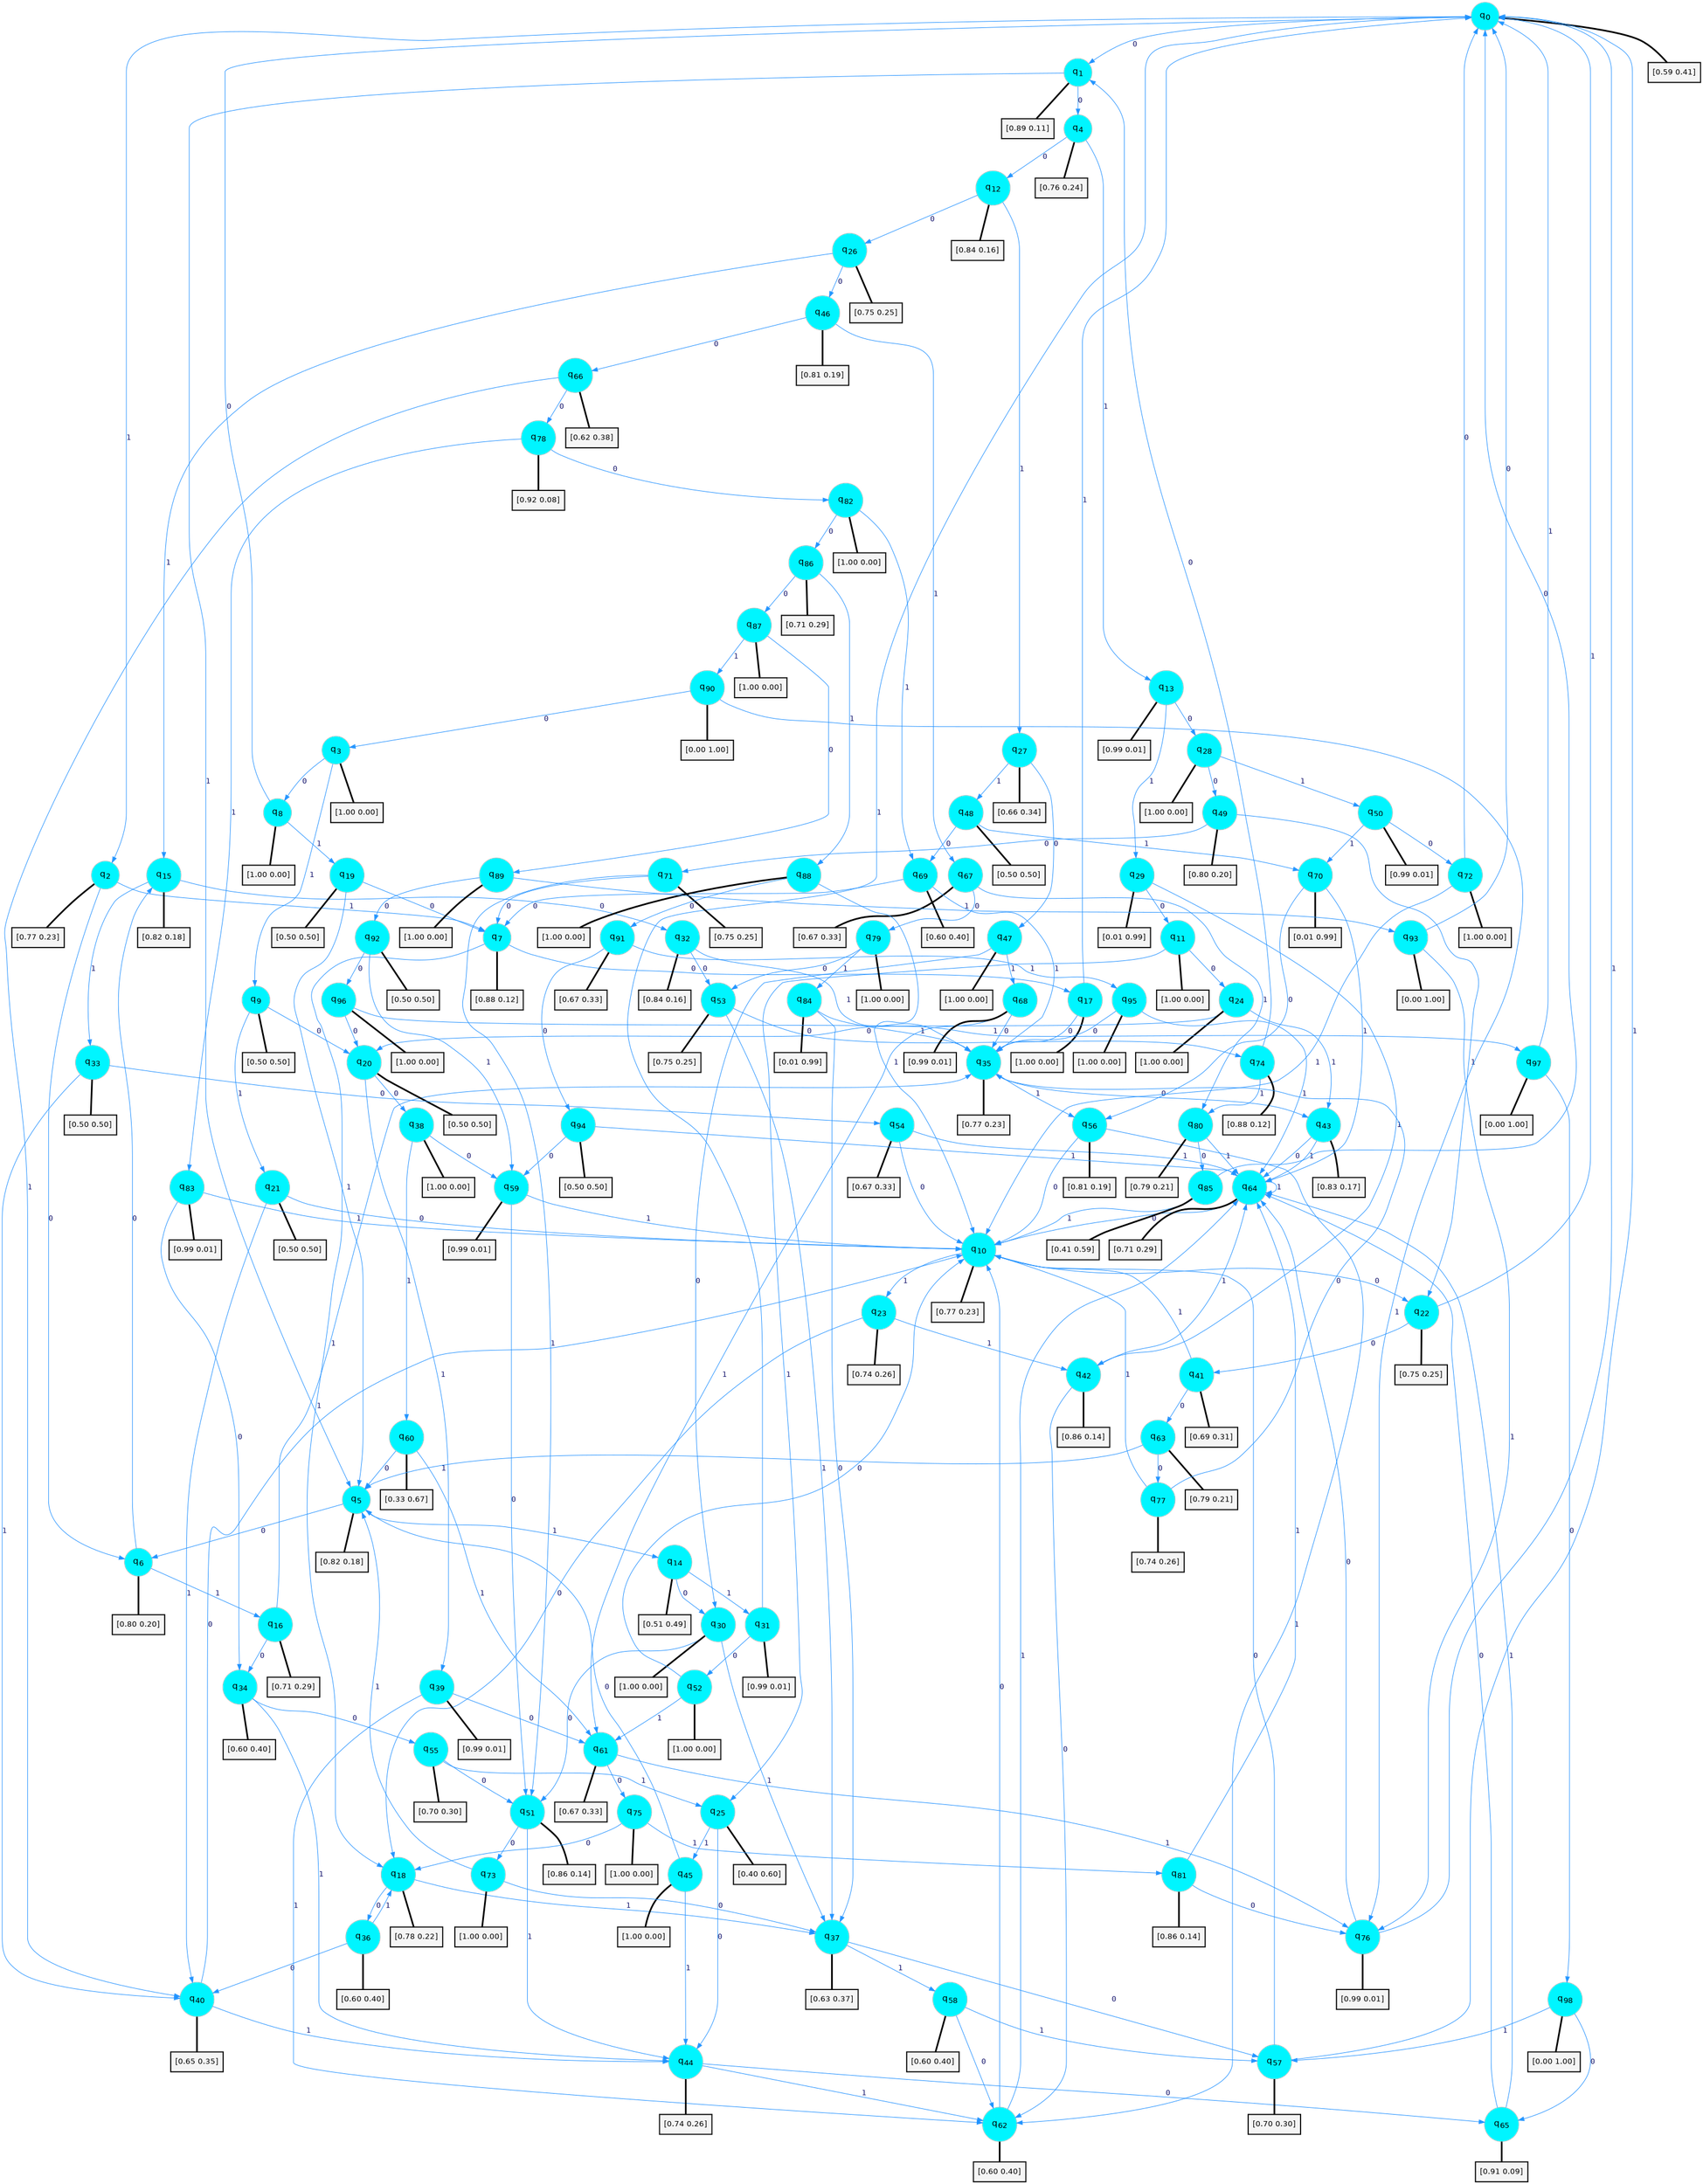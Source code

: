 digraph G {
graph [
bgcolor=transparent, dpi=300, rankdir=TD, size="40,25"];
node [
color=gray, fillcolor=turquoise1, fontcolor=black, fontname=Helvetica, fontsize=16, fontweight=bold, shape=circle, style=filled];
edge [
arrowsize=1, color=dodgerblue1, fontcolor=midnightblue, fontname=courier, fontweight=bold, penwidth=1, style=solid, weight=20];
0[label=<q<SUB>0</SUB>>];
1[label=<q<SUB>1</SUB>>];
2[label=<q<SUB>2</SUB>>];
3[label=<q<SUB>3</SUB>>];
4[label=<q<SUB>4</SUB>>];
5[label=<q<SUB>5</SUB>>];
6[label=<q<SUB>6</SUB>>];
7[label=<q<SUB>7</SUB>>];
8[label=<q<SUB>8</SUB>>];
9[label=<q<SUB>9</SUB>>];
10[label=<q<SUB>10</SUB>>];
11[label=<q<SUB>11</SUB>>];
12[label=<q<SUB>12</SUB>>];
13[label=<q<SUB>13</SUB>>];
14[label=<q<SUB>14</SUB>>];
15[label=<q<SUB>15</SUB>>];
16[label=<q<SUB>16</SUB>>];
17[label=<q<SUB>17</SUB>>];
18[label=<q<SUB>18</SUB>>];
19[label=<q<SUB>19</SUB>>];
20[label=<q<SUB>20</SUB>>];
21[label=<q<SUB>21</SUB>>];
22[label=<q<SUB>22</SUB>>];
23[label=<q<SUB>23</SUB>>];
24[label=<q<SUB>24</SUB>>];
25[label=<q<SUB>25</SUB>>];
26[label=<q<SUB>26</SUB>>];
27[label=<q<SUB>27</SUB>>];
28[label=<q<SUB>28</SUB>>];
29[label=<q<SUB>29</SUB>>];
30[label=<q<SUB>30</SUB>>];
31[label=<q<SUB>31</SUB>>];
32[label=<q<SUB>32</SUB>>];
33[label=<q<SUB>33</SUB>>];
34[label=<q<SUB>34</SUB>>];
35[label=<q<SUB>35</SUB>>];
36[label=<q<SUB>36</SUB>>];
37[label=<q<SUB>37</SUB>>];
38[label=<q<SUB>38</SUB>>];
39[label=<q<SUB>39</SUB>>];
40[label=<q<SUB>40</SUB>>];
41[label=<q<SUB>41</SUB>>];
42[label=<q<SUB>42</SUB>>];
43[label=<q<SUB>43</SUB>>];
44[label=<q<SUB>44</SUB>>];
45[label=<q<SUB>45</SUB>>];
46[label=<q<SUB>46</SUB>>];
47[label=<q<SUB>47</SUB>>];
48[label=<q<SUB>48</SUB>>];
49[label=<q<SUB>49</SUB>>];
50[label=<q<SUB>50</SUB>>];
51[label=<q<SUB>51</SUB>>];
52[label=<q<SUB>52</SUB>>];
53[label=<q<SUB>53</SUB>>];
54[label=<q<SUB>54</SUB>>];
55[label=<q<SUB>55</SUB>>];
56[label=<q<SUB>56</SUB>>];
57[label=<q<SUB>57</SUB>>];
58[label=<q<SUB>58</SUB>>];
59[label=<q<SUB>59</SUB>>];
60[label=<q<SUB>60</SUB>>];
61[label=<q<SUB>61</SUB>>];
62[label=<q<SUB>62</SUB>>];
63[label=<q<SUB>63</SUB>>];
64[label=<q<SUB>64</SUB>>];
65[label=<q<SUB>65</SUB>>];
66[label=<q<SUB>66</SUB>>];
67[label=<q<SUB>67</SUB>>];
68[label=<q<SUB>68</SUB>>];
69[label=<q<SUB>69</SUB>>];
70[label=<q<SUB>70</SUB>>];
71[label=<q<SUB>71</SUB>>];
72[label=<q<SUB>72</SUB>>];
73[label=<q<SUB>73</SUB>>];
74[label=<q<SUB>74</SUB>>];
75[label=<q<SUB>75</SUB>>];
76[label=<q<SUB>76</SUB>>];
77[label=<q<SUB>77</SUB>>];
78[label=<q<SUB>78</SUB>>];
79[label=<q<SUB>79</SUB>>];
80[label=<q<SUB>80</SUB>>];
81[label=<q<SUB>81</SUB>>];
82[label=<q<SUB>82</SUB>>];
83[label=<q<SUB>83</SUB>>];
84[label=<q<SUB>84</SUB>>];
85[label=<q<SUB>85</SUB>>];
86[label=<q<SUB>86</SUB>>];
87[label=<q<SUB>87</SUB>>];
88[label=<q<SUB>88</SUB>>];
89[label=<q<SUB>89</SUB>>];
90[label=<q<SUB>90</SUB>>];
91[label=<q<SUB>91</SUB>>];
92[label=<q<SUB>92</SUB>>];
93[label=<q<SUB>93</SUB>>];
94[label=<q<SUB>94</SUB>>];
95[label=<q<SUB>95</SUB>>];
96[label=<q<SUB>96</SUB>>];
97[label=<q<SUB>97</SUB>>];
98[label=<q<SUB>98</SUB>>];
99[label="[0.59 0.41]", shape=box,fontcolor=black, fontname=Helvetica, fontsize=14, penwidth=2, fillcolor=whitesmoke,color=black];
100[label="[0.89 0.11]", shape=box,fontcolor=black, fontname=Helvetica, fontsize=14, penwidth=2, fillcolor=whitesmoke,color=black];
101[label="[0.77 0.23]", shape=box,fontcolor=black, fontname=Helvetica, fontsize=14, penwidth=2, fillcolor=whitesmoke,color=black];
102[label="[1.00 0.00]", shape=box,fontcolor=black, fontname=Helvetica, fontsize=14, penwidth=2, fillcolor=whitesmoke,color=black];
103[label="[0.76 0.24]", shape=box,fontcolor=black, fontname=Helvetica, fontsize=14, penwidth=2, fillcolor=whitesmoke,color=black];
104[label="[0.82 0.18]", shape=box,fontcolor=black, fontname=Helvetica, fontsize=14, penwidth=2, fillcolor=whitesmoke,color=black];
105[label="[0.80 0.20]", shape=box,fontcolor=black, fontname=Helvetica, fontsize=14, penwidth=2, fillcolor=whitesmoke,color=black];
106[label="[0.88 0.12]", shape=box,fontcolor=black, fontname=Helvetica, fontsize=14, penwidth=2, fillcolor=whitesmoke,color=black];
107[label="[1.00 0.00]", shape=box,fontcolor=black, fontname=Helvetica, fontsize=14, penwidth=2, fillcolor=whitesmoke,color=black];
108[label="[0.50 0.50]", shape=box,fontcolor=black, fontname=Helvetica, fontsize=14, penwidth=2, fillcolor=whitesmoke,color=black];
109[label="[0.77 0.23]", shape=box,fontcolor=black, fontname=Helvetica, fontsize=14, penwidth=2, fillcolor=whitesmoke,color=black];
110[label="[1.00 0.00]", shape=box,fontcolor=black, fontname=Helvetica, fontsize=14, penwidth=2, fillcolor=whitesmoke,color=black];
111[label="[0.84 0.16]", shape=box,fontcolor=black, fontname=Helvetica, fontsize=14, penwidth=2, fillcolor=whitesmoke,color=black];
112[label="[0.99 0.01]", shape=box,fontcolor=black, fontname=Helvetica, fontsize=14, penwidth=2, fillcolor=whitesmoke,color=black];
113[label="[0.51 0.49]", shape=box,fontcolor=black, fontname=Helvetica, fontsize=14, penwidth=2, fillcolor=whitesmoke,color=black];
114[label="[0.82 0.18]", shape=box,fontcolor=black, fontname=Helvetica, fontsize=14, penwidth=2, fillcolor=whitesmoke,color=black];
115[label="[0.71 0.29]", shape=box,fontcolor=black, fontname=Helvetica, fontsize=14, penwidth=2, fillcolor=whitesmoke,color=black];
116[label="[1.00 0.00]", shape=box,fontcolor=black, fontname=Helvetica, fontsize=14, penwidth=2, fillcolor=whitesmoke,color=black];
117[label="[0.78 0.22]", shape=box,fontcolor=black, fontname=Helvetica, fontsize=14, penwidth=2, fillcolor=whitesmoke,color=black];
118[label="[0.50 0.50]", shape=box,fontcolor=black, fontname=Helvetica, fontsize=14, penwidth=2, fillcolor=whitesmoke,color=black];
119[label="[0.50 0.50]", shape=box,fontcolor=black, fontname=Helvetica, fontsize=14, penwidth=2, fillcolor=whitesmoke,color=black];
120[label="[0.50 0.50]", shape=box,fontcolor=black, fontname=Helvetica, fontsize=14, penwidth=2, fillcolor=whitesmoke,color=black];
121[label="[0.75 0.25]", shape=box,fontcolor=black, fontname=Helvetica, fontsize=14, penwidth=2, fillcolor=whitesmoke,color=black];
122[label="[0.74 0.26]", shape=box,fontcolor=black, fontname=Helvetica, fontsize=14, penwidth=2, fillcolor=whitesmoke,color=black];
123[label="[1.00 0.00]", shape=box,fontcolor=black, fontname=Helvetica, fontsize=14, penwidth=2, fillcolor=whitesmoke,color=black];
124[label="[0.40 0.60]", shape=box,fontcolor=black, fontname=Helvetica, fontsize=14, penwidth=2, fillcolor=whitesmoke,color=black];
125[label="[0.75 0.25]", shape=box,fontcolor=black, fontname=Helvetica, fontsize=14, penwidth=2, fillcolor=whitesmoke,color=black];
126[label="[0.66 0.34]", shape=box,fontcolor=black, fontname=Helvetica, fontsize=14, penwidth=2, fillcolor=whitesmoke,color=black];
127[label="[1.00 0.00]", shape=box,fontcolor=black, fontname=Helvetica, fontsize=14, penwidth=2, fillcolor=whitesmoke,color=black];
128[label="[0.01 0.99]", shape=box,fontcolor=black, fontname=Helvetica, fontsize=14, penwidth=2, fillcolor=whitesmoke,color=black];
129[label="[1.00 0.00]", shape=box,fontcolor=black, fontname=Helvetica, fontsize=14, penwidth=2, fillcolor=whitesmoke,color=black];
130[label="[0.99 0.01]", shape=box,fontcolor=black, fontname=Helvetica, fontsize=14, penwidth=2, fillcolor=whitesmoke,color=black];
131[label="[0.84 0.16]", shape=box,fontcolor=black, fontname=Helvetica, fontsize=14, penwidth=2, fillcolor=whitesmoke,color=black];
132[label="[0.50 0.50]", shape=box,fontcolor=black, fontname=Helvetica, fontsize=14, penwidth=2, fillcolor=whitesmoke,color=black];
133[label="[0.60 0.40]", shape=box,fontcolor=black, fontname=Helvetica, fontsize=14, penwidth=2, fillcolor=whitesmoke,color=black];
134[label="[0.77 0.23]", shape=box,fontcolor=black, fontname=Helvetica, fontsize=14, penwidth=2, fillcolor=whitesmoke,color=black];
135[label="[0.60 0.40]", shape=box,fontcolor=black, fontname=Helvetica, fontsize=14, penwidth=2, fillcolor=whitesmoke,color=black];
136[label="[0.63 0.37]", shape=box,fontcolor=black, fontname=Helvetica, fontsize=14, penwidth=2, fillcolor=whitesmoke,color=black];
137[label="[1.00 0.00]", shape=box,fontcolor=black, fontname=Helvetica, fontsize=14, penwidth=2, fillcolor=whitesmoke,color=black];
138[label="[0.99 0.01]", shape=box,fontcolor=black, fontname=Helvetica, fontsize=14, penwidth=2, fillcolor=whitesmoke,color=black];
139[label="[0.65 0.35]", shape=box,fontcolor=black, fontname=Helvetica, fontsize=14, penwidth=2, fillcolor=whitesmoke,color=black];
140[label="[0.69 0.31]", shape=box,fontcolor=black, fontname=Helvetica, fontsize=14, penwidth=2, fillcolor=whitesmoke,color=black];
141[label="[0.86 0.14]", shape=box,fontcolor=black, fontname=Helvetica, fontsize=14, penwidth=2, fillcolor=whitesmoke,color=black];
142[label="[0.83 0.17]", shape=box,fontcolor=black, fontname=Helvetica, fontsize=14, penwidth=2, fillcolor=whitesmoke,color=black];
143[label="[0.74 0.26]", shape=box,fontcolor=black, fontname=Helvetica, fontsize=14, penwidth=2, fillcolor=whitesmoke,color=black];
144[label="[1.00 0.00]", shape=box,fontcolor=black, fontname=Helvetica, fontsize=14, penwidth=2, fillcolor=whitesmoke,color=black];
145[label="[0.81 0.19]", shape=box,fontcolor=black, fontname=Helvetica, fontsize=14, penwidth=2, fillcolor=whitesmoke,color=black];
146[label="[1.00 0.00]", shape=box,fontcolor=black, fontname=Helvetica, fontsize=14, penwidth=2, fillcolor=whitesmoke,color=black];
147[label="[0.50 0.50]", shape=box,fontcolor=black, fontname=Helvetica, fontsize=14, penwidth=2, fillcolor=whitesmoke,color=black];
148[label="[0.80 0.20]", shape=box,fontcolor=black, fontname=Helvetica, fontsize=14, penwidth=2, fillcolor=whitesmoke,color=black];
149[label="[0.99 0.01]", shape=box,fontcolor=black, fontname=Helvetica, fontsize=14, penwidth=2, fillcolor=whitesmoke,color=black];
150[label="[0.86 0.14]", shape=box,fontcolor=black, fontname=Helvetica, fontsize=14, penwidth=2, fillcolor=whitesmoke,color=black];
151[label="[1.00 0.00]", shape=box,fontcolor=black, fontname=Helvetica, fontsize=14, penwidth=2, fillcolor=whitesmoke,color=black];
152[label="[0.75 0.25]", shape=box,fontcolor=black, fontname=Helvetica, fontsize=14, penwidth=2, fillcolor=whitesmoke,color=black];
153[label="[0.67 0.33]", shape=box,fontcolor=black, fontname=Helvetica, fontsize=14, penwidth=2, fillcolor=whitesmoke,color=black];
154[label="[0.70 0.30]", shape=box,fontcolor=black, fontname=Helvetica, fontsize=14, penwidth=2, fillcolor=whitesmoke,color=black];
155[label="[0.81 0.19]", shape=box,fontcolor=black, fontname=Helvetica, fontsize=14, penwidth=2, fillcolor=whitesmoke,color=black];
156[label="[0.70 0.30]", shape=box,fontcolor=black, fontname=Helvetica, fontsize=14, penwidth=2, fillcolor=whitesmoke,color=black];
157[label="[0.60 0.40]", shape=box,fontcolor=black, fontname=Helvetica, fontsize=14, penwidth=2, fillcolor=whitesmoke,color=black];
158[label="[0.99 0.01]", shape=box,fontcolor=black, fontname=Helvetica, fontsize=14, penwidth=2, fillcolor=whitesmoke,color=black];
159[label="[0.33 0.67]", shape=box,fontcolor=black, fontname=Helvetica, fontsize=14, penwidth=2, fillcolor=whitesmoke,color=black];
160[label="[0.67 0.33]", shape=box,fontcolor=black, fontname=Helvetica, fontsize=14, penwidth=2, fillcolor=whitesmoke,color=black];
161[label="[0.60 0.40]", shape=box,fontcolor=black, fontname=Helvetica, fontsize=14, penwidth=2, fillcolor=whitesmoke,color=black];
162[label="[0.79 0.21]", shape=box,fontcolor=black, fontname=Helvetica, fontsize=14, penwidth=2, fillcolor=whitesmoke,color=black];
163[label="[0.71 0.29]", shape=box,fontcolor=black, fontname=Helvetica, fontsize=14, penwidth=2, fillcolor=whitesmoke,color=black];
164[label="[0.91 0.09]", shape=box,fontcolor=black, fontname=Helvetica, fontsize=14, penwidth=2, fillcolor=whitesmoke,color=black];
165[label="[0.62 0.38]", shape=box,fontcolor=black, fontname=Helvetica, fontsize=14, penwidth=2, fillcolor=whitesmoke,color=black];
166[label="[0.67 0.33]", shape=box,fontcolor=black, fontname=Helvetica, fontsize=14, penwidth=2, fillcolor=whitesmoke,color=black];
167[label="[0.99 0.01]", shape=box,fontcolor=black, fontname=Helvetica, fontsize=14, penwidth=2, fillcolor=whitesmoke,color=black];
168[label="[0.60 0.40]", shape=box,fontcolor=black, fontname=Helvetica, fontsize=14, penwidth=2, fillcolor=whitesmoke,color=black];
169[label="[0.01 0.99]", shape=box,fontcolor=black, fontname=Helvetica, fontsize=14, penwidth=2, fillcolor=whitesmoke,color=black];
170[label="[0.75 0.25]", shape=box,fontcolor=black, fontname=Helvetica, fontsize=14, penwidth=2, fillcolor=whitesmoke,color=black];
171[label="[1.00 0.00]", shape=box,fontcolor=black, fontname=Helvetica, fontsize=14, penwidth=2, fillcolor=whitesmoke,color=black];
172[label="[1.00 0.00]", shape=box,fontcolor=black, fontname=Helvetica, fontsize=14, penwidth=2, fillcolor=whitesmoke,color=black];
173[label="[0.88 0.12]", shape=box,fontcolor=black, fontname=Helvetica, fontsize=14, penwidth=2, fillcolor=whitesmoke,color=black];
174[label="[1.00 0.00]", shape=box,fontcolor=black, fontname=Helvetica, fontsize=14, penwidth=2, fillcolor=whitesmoke,color=black];
175[label="[0.99 0.01]", shape=box,fontcolor=black, fontname=Helvetica, fontsize=14, penwidth=2, fillcolor=whitesmoke,color=black];
176[label="[0.74 0.26]", shape=box,fontcolor=black, fontname=Helvetica, fontsize=14, penwidth=2, fillcolor=whitesmoke,color=black];
177[label="[0.92 0.08]", shape=box,fontcolor=black, fontname=Helvetica, fontsize=14, penwidth=2, fillcolor=whitesmoke,color=black];
178[label="[1.00 0.00]", shape=box,fontcolor=black, fontname=Helvetica, fontsize=14, penwidth=2, fillcolor=whitesmoke,color=black];
179[label="[0.79 0.21]", shape=box,fontcolor=black, fontname=Helvetica, fontsize=14, penwidth=2, fillcolor=whitesmoke,color=black];
180[label="[0.86 0.14]", shape=box,fontcolor=black, fontname=Helvetica, fontsize=14, penwidth=2, fillcolor=whitesmoke,color=black];
181[label="[1.00 0.00]", shape=box,fontcolor=black, fontname=Helvetica, fontsize=14, penwidth=2, fillcolor=whitesmoke,color=black];
182[label="[0.99 0.01]", shape=box,fontcolor=black, fontname=Helvetica, fontsize=14, penwidth=2, fillcolor=whitesmoke,color=black];
183[label="[0.01 0.99]", shape=box,fontcolor=black, fontname=Helvetica, fontsize=14, penwidth=2, fillcolor=whitesmoke,color=black];
184[label="[0.41 0.59]", shape=box,fontcolor=black, fontname=Helvetica, fontsize=14, penwidth=2, fillcolor=whitesmoke,color=black];
185[label="[0.71 0.29]", shape=box,fontcolor=black, fontname=Helvetica, fontsize=14, penwidth=2, fillcolor=whitesmoke,color=black];
186[label="[1.00 0.00]", shape=box,fontcolor=black, fontname=Helvetica, fontsize=14, penwidth=2, fillcolor=whitesmoke,color=black];
187[label="[1.00 0.00]", shape=box,fontcolor=black, fontname=Helvetica, fontsize=14, penwidth=2, fillcolor=whitesmoke,color=black];
188[label="[1.00 0.00]", shape=box,fontcolor=black, fontname=Helvetica, fontsize=14, penwidth=2, fillcolor=whitesmoke,color=black];
189[label="[0.00 1.00]", shape=box,fontcolor=black, fontname=Helvetica, fontsize=14, penwidth=2, fillcolor=whitesmoke,color=black];
190[label="[0.67 0.33]", shape=box,fontcolor=black, fontname=Helvetica, fontsize=14, penwidth=2, fillcolor=whitesmoke,color=black];
191[label="[0.50 0.50]", shape=box,fontcolor=black, fontname=Helvetica, fontsize=14, penwidth=2, fillcolor=whitesmoke,color=black];
192[label="[0.00 1.00]", shape=box,fontcolor=black, fontname=Helvetica, fontsize=14, penwidth=2, fillcolor=whitesmoke,color=black];
193[label="[0.50 0.50]", shape=box,fontcolor=black, fontname=Helvetica, fontsize=14, penwidth=2, fillcolor=whitesmoke,color=black];
194[label="[1.00 0.00]", shape=box,fontcolor=black, fontname=Helvetica, fontsize=14, penwidth=2, fillcolor=whitesmoke,color=black];
195[label="[1.00 0.00]", shape=box,fontcolor=black, fontname=Helvetica, fontsize=14, penwidth=2, fillcolor=whitesmoke,color=black];
196[label="[0.00 1.00]", shape=box,fontcolor=black, fontname=Helvetica, fontsize=14, penwidth=2, fillcolor=whitesmoke,color=black];
197[label="[0.00 1.00]", shape=box,fontcolor=black, fontname=Helvetica, fontsize=14, penwidth=2, fillcolor=whitesmoke,color=black];
0->1 [label=0];
0->2 [label=1];
0->99 [arrowhead=none, penwidth=3,color=black];
1->4 [label=0];
1->5 [label=1];
1->100 [arrowhead=none, penwidth=3,color=black];
2->6 [label=0];
2->7 [label=1];
2->101 [arrowhead=none, penwidth=3,color=black];
3->8 [label=0];
3->9 [label=1];
3->102 [arrowhead=none, penwidth=3,color=black];
4->12 [label=0];
4->13 [label=1];
4->103 [arrowhead=none, penwidth=3,color=black];
5->6 [label=0];
5->14 [label=1];
5->104 [arrowhead=none, penwidth=3,color=black];
6->15 [label=0];
6->16 [label=1];
6->105 [arrowhead=none, penwidth=3,color=black];
7->17 [label=0];
7->18 [label=1];
7->106 [arrowhead=none, penwidth=3,color=black];
8->0 [label=0];
8->19 [label=1];
8->107 [arrowhead=none, penwidth=3,color=black];
9->20 [label=0];
9->21 [label=1];
9->108 [arrowhead=none, penwidth=3,color=black];
10->22 [label=0];
10->23 [label=1];
10->109 [arrowhead=none, penwidth=3,color=black];
11->24 [label=0];
11->25 [label=1];
11->110 [arrowhead=none, penwidth=3,color=black];
12->26 [label=0];
12->27 [label=1];
12->111 [arrowhead=none, penwidth=3,color=black];
13->28 [label=0];
13->29 [label=1];
13->112 [arrowhead=none, penwidth=3,color=black];
14->30 [label=0];
14->31 [label=1];
14->113 [arrowhead=none, penwidth=3,color=black];
15->32 [label=0];
15->33 [label=1];
15->114 [arrowhead=none, penwidth=3,color=black];
16->34 [label=0];
16->35 [label=1];
16->115 [arrowhead=none, penwidth=3,color=black];
17->35 [label=0];
17->0 [label=1];
17->116 [arrowhead=none, penwidth=3,color=black];
18->36 [label=0];
18->37 [label=1];
18->117 [arrowhead=none, penwidth=3,color=black];
19->7 [label=0];
19->5 [label=1];
19->118 [arrowhead=none, penwidth=3,color=black];
20->38 [label=0];
20->39 [label=1];
20->119 [arrowhead=none, penwidth=3,color=black];
21->10 [label=0];
21->40 [label=1];
21->120 [arrowhead=none, penwidth=3,color=black];
22->41 [label=0];
22->0 [label=1];
22->121 [arrowhead=none, penwidth=3,color=black];
23->18 [label=0];
23->42 [label=1];
23->122 [arrowhead=none, penwidth=3,color=black];
24->20 [label=0];
24->43 [label=1];
24->123 [arrowhead=none, penwidth=3,color=black];
25->44 [label=0];
25->45 [label=1];
25->124 [arrowhead=none, penwidth=3,color=black];
26->46 [label=0];
26->15 [label=1];
26->125 [arrowhead=none, penwidth=3,color=black];
27->47 [label=0];
27->48 [label=1];
27->126 [arrowhead=none, penwidth=3,color=black];
28->49 [label=0];
28->50 [label=1];
28->127 [arrowhead=none, penwidth=3,color=black];
29->11 [label=0];
29->42 [label=1];
29->128 [arrowhead=none, penwidth=3,color=black];
30->51 [label=0];
30->37 [label=1];
30->129 [arrowhead=none, penwidth=3,color=black];
31->52 [label=0];
31->0 [label=1];
31->130 [arrowhead=none, penwidth=3,color=black];
32->53 [label=0];
32->35 [label=1];
32->131 [arrowhead=none, penwidth=3,color=black];
33->54 [label=0];
33->40 [label=1];
33->132 [arrowhead=none, penwidth=3,color=black];
34->55 [label=0];
34->44 [label=1];
34->133 [arrowhead=none, penwidth=3,color=black];
35->43 [label=0];
35->56 [label=1];
35->134 [arrowhead=none, penwidth=3,color=black];
36->40 [label=0];
36->18 [label=1];
36->135 [arrowhead=none, penwidth=3,color=black];
37->57 [label=0];
37->58 [label=1];
37->136 [arrowhead=none, penwidth=3,color=black];
38->59 [label=0];
38->60 [label=1];
38->137 [arrowhead=none, penwidth=3,color=black];
39->61 [label=0];
39->62 [label=1];
39->138 [arrowhead=none, penwidth=3,color=black];
40->10 [label=0];
40->44 [label=1];
40->139 [arrowhead=none, penwidth=3,color=black];
41->63 [label=0];
41->10 [label=1];
41->140 [arrowhead=none, penwidth=3,color=black];
42->62 [label=0];
42->64 [label=1];
42->141 [arrowhead=none, penwidth=3,color=black];
43->64 [label=0];
43->64 [label=1];
43->142 [arrowhead=none, penwidth=3,color=black];
44->65 [label=0];
44->62 [label=1];
44->143 [arrowhead=none, penwidth=3,color=black];
45->5 [label=0];
45->44 [label=1];
45->144 [arrowhead=none, penwidth=3,color=black];
46->66 [label=0];
46->67 [label=1];
46->145 [arrowhead=none, penwidth=3,color=black];
47->30 [label=0];
47->68 [label=1];
47->146 [arrowhead=none, penwidth=3,color=black];
48->69 [label=0];
48->70 [label=1];
48->147 [arrowhead=none, penwidth=3,color=black];
49->71 [label=0];
49->22 [label=1];
49->148 [arrowhead=none, penwidth=3,color=black];
50->72 [label=0];
50->70 [label=1];
50->149 [arrowhead=none, penwidth=3,color=black];
51->73 [label=0];
51->44 [label=1];
51->150 [arrowhead=none, penwidth=3,color=black];
52->10 [label=0];
52->61 [label=1];
52->151 [arrowhead=none, penwidth=3,color=black];
53->74 [label=0];
53->37 [label=1];
53->152 [arrowhead=none, penwidth=3,color=black];
54->10 [label=0];
54->64 [label=1];
54->153 [arrowhead=none, penwidth=3,color=black];
55->51 [label=0];
55->25 [label=1];
55->154 [arrowhead=none, penwidth=3,color=black];
56->10 [label=0];
56->62 [label=1];
56->155 [arrowhead=none, penwidth=3,color=black];
57->10 [label=0];
57->0 [label=1];
57->156 [arrowhead=none, penwidth=3,color=black];
58->62 [label=0];
58->57 [label=1];
58->157 [arrowhead=none, penwidth=3,color=black];
59->51 [label=0];
59->10 [label=1];
59->158 [arrowhead=none, penwidth=3,color=black];
60->5 [label=0];
60->61 [label=1];
60->159 [arrowhead=none, penwidth=3,color=black];
61->75 [label=0];
61->76 [label=1];
61->160 [arrowhead=none, penwidth=3,color=black];
62->10 [label=0];
62->64 [label=1];
62->161 [arrowhead=none, penwidth=3,color=black];
63->77 [label=0];
63->5 [label=1];
63->162 [arrowhead=none, penwidth=3,color=black];
64->10 [label=0];
64->64 [label=1];
64->163 [arrowhead=none, penwidth=3,color=black];
65->64 [label=0];
65->64 [label=1];
65->164 [arrowhead=none, penwidth=3,color=black];
66->78 [label=0];
66->40 [label=1];
66->165 [arrowhead=none, penwidth=3,color=black];
67->79 [label=0];
67->80 [label=1];
67->166 [arrowhead=none, penwidth=3,color=black];
68->35 [label=0];
68->61 [label=1];
68->167 [arrowhead=none, penwidth=3,color=black];
69->7 [label=0];
69->35 [label=1];
69->168 [arrowhead=none, penwidth=3,color=black];
70->56 [label=0];
70->64 [label=1];
70->169 [arrowhead=none, penwidth=3,color=black];
71->7 [label=0];
71->51 [label=1];
71->170 [arrowhead=none, penwidth=3,color=black];
72->0 [label=0];
72->10 [label=1];
72->171 [arrowhead=none, penwidth=3,color=black];
73->37 [label=0];
73->5 [label=1];
73->172 [arrowhead=none, penwidth=3,color=black];
74->1 [label=0];
74->80 [label=1];
74->173 [arrowhead=none, penwidth=3,color=black];
75->18 [label=0];
75->81 [label=1];
75->174 [arrowhead=none, penwidth=3,color=black];
76->64 [label=0];
76->0 [label=1];
76->175 [arrowhead=none, penwidth=3,color=black];
77->35 [label=0];
77->10 [label=1];
77->176 [arrowhead=none, penwidth=3,color=black];
78->82 [label=0];
78->83 [label=1];
78->177 [arrowhead=none, penwidth=3,color=black];
79->53 [label=0];
79->84 [label=1];
79->178 [arrowhead=none, penwidth=3,color=black];
80->85 [label=0];
80->64 [label=1];
80->179 [arrowhead=none, penwidth=3,color=black];
81->76 [label=0];
81->64 [label=1];
81->180 [arrowhead=none, penwidth=3,color=black];
82->86 [label=0];
82->69 [label=1];
82->181 [arrowhead=none, penwidth=3,color=black];
83->34 [label=0];
83->10 [label=1];
83->182 [arrowhead=none, penwidth=3,color=black];
84->37 [label=0];
84->35 [label=1];
84->183 [arrowhead=none, penwidth=3,color=black];
85->0 [label=0];
85->10 [label=1];
85->184 [arrowhead=none, penwidth=3,color=black];
86->87 [label=0];
86->88 [label=1];
86->185 [arrowhead=none, penwidth=3,color=black];
87->89 [label=0];
87->90 [label=1];
87->186 [arrowhead=none, penwidth=3,color=black];
88->91 [label=0];
88->10 [label=1];
88->187 [arrowhead=none, penwidth=3,color=black];
89->92 [label=0];
89->93 [label=1];
89->188 [arrowhead=none, penwidth=3,color=black];
90->3 [label=0];
90->76 [label=1];
90->189 [arrowhead=none, penwidth=3,color=black];
91->94 [label=0];
91->95 [label=1];
91->190 [arrowhead=none, penwidth=3,color=black];
92->96 [label=0];
92->59 [label=1];
92->191 [arrowhead=none, penwidth=3,color=black];
93->0 [label=0];
93->76 [label=1];
93->192 [arrowhead=none, penwidth=3,color=black];
94->59 [label=0];
94->64 [label=1];
94->193 [arrowhead=none, penwidth=3,color=black];
95->35 [label=0];
95->64 [label=1];
95->194 [arrowhead=none, penwidth=3,color=black];
96->20 [label=0];
96->97 [label=1];
96->195 [arrowhead=none, penwidth=3,color=black];
97->98 [label=0];
97->0 [label=1];
97->196 [arrowhead=none, penwidth=3,color=black];
98->65 [label=0];
98->57 [label=1];
98->197 [arrowhead=none, penwidth=3,color=black];
}
